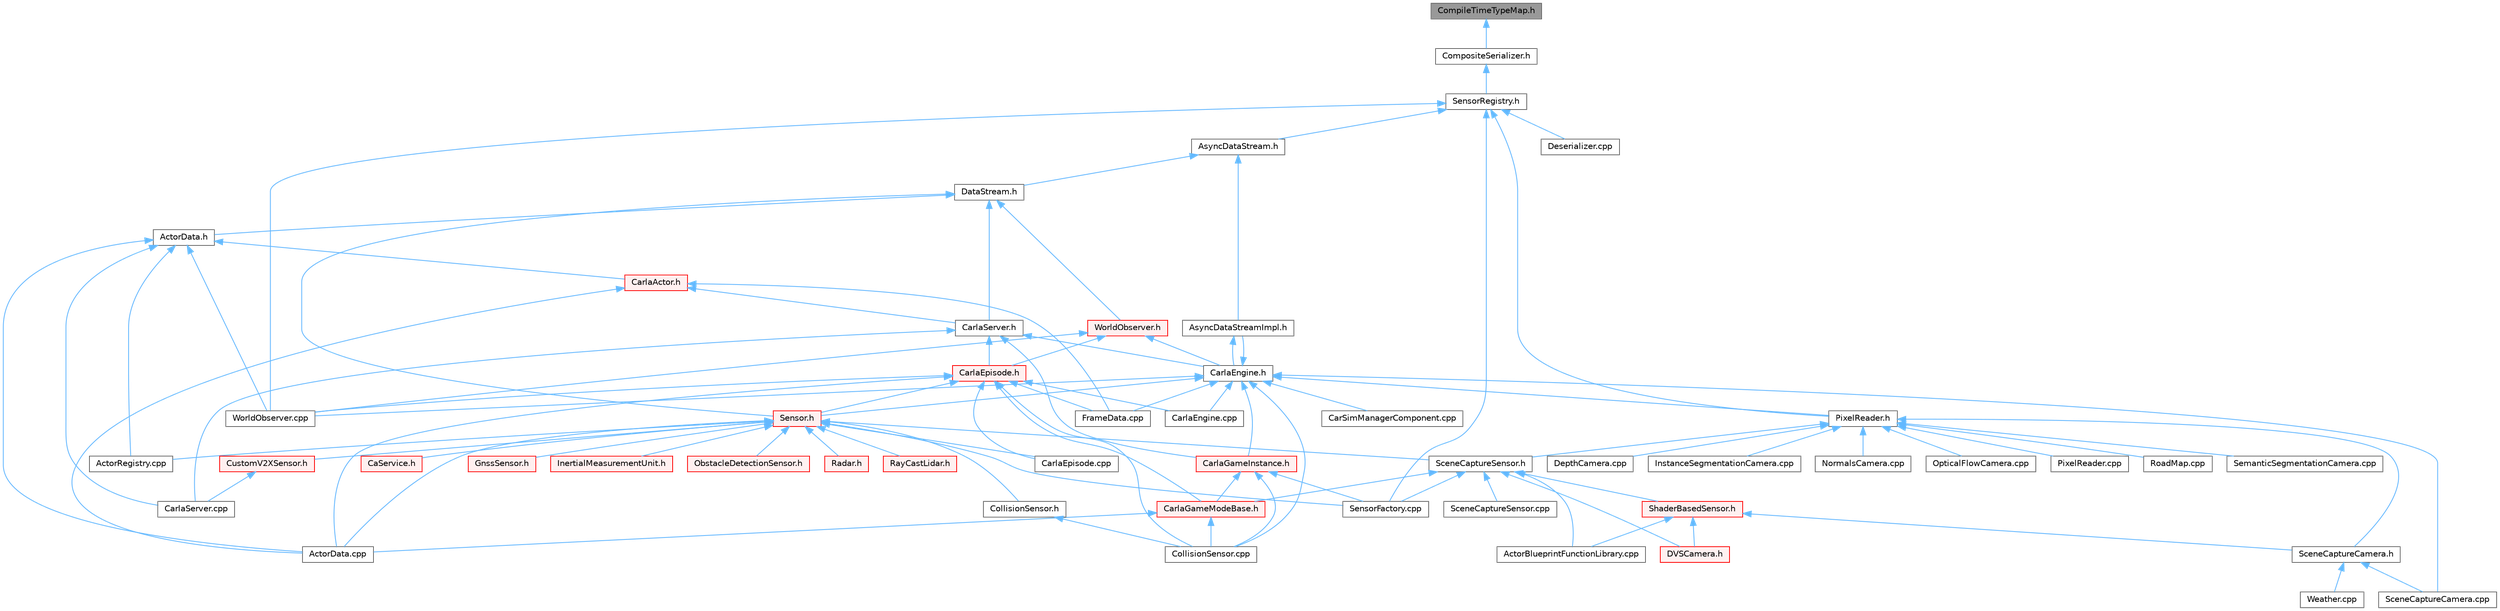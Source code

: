 digraph "CompileTimeTypeMap.h"
{
 // INTERACTIVE_SVG=YES
 // LATEX_PDF_SIZE
  bgcolor="transparent";
  edge [fontname=Helvetica,fontsize=10,labelfontname=Helvetica,labelfontsize=10];
  node [fontname=Helvetica,fontsize=10,shape=box,height=0.2,width=0.4];
  Node1 [id="Node000001",label="CompileTimeTypeMap.h",height=0.2,width=0.4,color="gray40", fillcolor="grey60", style="filled", fontcolor="black",tooltip=" "];
  Node1 -> Node2 [id="edge1_Node000001_Node000002",dir="back",color="steelblue1",style="solid",tooltip=" "];
  Node2 [id="Node000002",label="CompositeSerializer.h",height=0.2,width=0.4,color="grey40", fillcolor="white", style="filled",URL="$d0/dc9/CompositeSerializer_8h.html",tooltip=" "];
  Node2 -> Node3 [id="edge2_Node000002_Node000003",dir="back",color="steelblue1",style="solid",tooltip=" "];
  Node3 [id="Node000003",label="SensorRegistry.h",height=0.2,width=0.4,color="grey40", fillcolor="white", style="filled",URL="$d4/d03/SensorRegistry_8h.html",tooltip=" "];
  Node3 -> Node4 [id="edge3_Node000003_Node000004",dir="back",color="steelblue1",style="solid",tooltip=" "];
  Node4 [id="Node000004",label="AsyncDataStream.h",height=0.2,width=0.4,color="grey40", fillcolor="white", style="filled",URL="$d9/d4d/AsyncDataStream_8h.html",tooltip=" "];
  Node4 -> Node5 [id="edge4_Node000004_Node000005",dir="back",color="steelblue1",style="solid",tooltip=" "];
  Node5 [id="Node000005",label="AsyncDataStreamImpl.h",height=0.2,width=0.4,color="grey40", fillcolor="white", style="filled",URL="$d0/d17/AsyncDataStreamImpl_8h.html",tooltip=" "];
  Node5 -> Node6 [id="edge5_Node000005_Node000006",dir="back",color="steelblue1",style="solid",tooltip=" "];
  Node6 [id="Node000006",label="CarlaEngine.h",height=0.2,width=0.4,color="grey40", fillcolor="white", style="filled",URL="$d0/d11/CarlaEngine_8h.html",tooltip=" "];
  Node6 -> Node5 [id="edge6_Node000006_Node000005",dir="back",color="steelblue1",style="solid",tooltip=" "];
  Node6 -> Node7 [id="edge7_Node000006_Node000007",dir="back",color="steelblue1",style="solid",tooltip=" "];
  Node7 [id="Node000007",label="CarSimManagerComponent.cpp",height=0.2,width=0.4,color="grey40", fillcolor="white", style="filled",URL="$d2/d56/CarSimManagerComponent_8cpp.html",tooltip=" "];
  Node6 -> Node8 [id="edge8_Node000006_Node000008",dir="back",color="steelblue1",style="solid",tooltip=" "];
  Node8 [id="Node000008",label="CarlaEngine.cpp",height=0.2,width=0.4,color="grey40", fillcolor="white", style="filled",URL="$d6/da1/CarlaEngine_8cpp.html",tooltip=" "];
  Node6 -> Node9 [id="edge9_Node000006_Node000009",dir="back",color="steelblue1",style="solid",tooltip=" "];
  Node9 [id="Node000009",label="CarlaGameInstance.h",height=0.2,width=0.4,color="red", fillcolor="#FFF0F0", style="filled",URL="$d2/dba/CarlaGameInstance_8h.html",tooltip=" "];
  Node9 -> Node11 [id="edge10_Node000009_Node000011",dir="back",color="steelblue1",style="solid",tooltip=" "];
  Node11 [id="Node000011",label="CarlaGameModeBase.h",height=0.2,width=0.4,color="red", fillcolor="#FFF0F0", style="filled",URL="$d3/d49/CarlaGameModeBase_8h.html",tooltip=" "];
  Node11 -> Node12 [id="edge11_Node000011_Node000012",dir="back",color="steelblue1",style="solid",tooltip=" "];
  Node12 [id="Node000012",label="ActorData.cpp",height=0.2,width=0.4,color="grey40", fillcolor="white", style="filled",URL="$da/d7f/ActorData_8cpp.html",tooltip=" "];
  Node11 -> Node43 [id="edge12_Node000011_Node000043",dir="back",color="steelblue1",style="solid",tooltip=" "];
  Node43 [id="Node000043",label="CollisionSensor.cpp",height=0.2,width=0.4,color="grey40", fillcolor="white", style="filled",URL="$da/df0/CollisionSensor_8cpp.html",tooltip=" "];
  Node9 -> Node43 [id="edge13_Node000009_Node000043",dir="back",color="steelblue1",style="solid",tooltip=" "];
  Node9 -> Node33 [id="edge14_Node000009_Node000033",dir="back",color="steelblue1",style="solid",tooltip=" "];
  Node33 [id="Node000033",label="SensorFactory.cpp",height=0.2,width=0.4,color="grey40", fillcolor="white", style="filled",URL="$d0/dde/SensorFactory_8cpp.html",tooltip=" "];
  Node6 -> Node43 [id="edge15_Node000006_Node000043",dir="back",color="steelblue1",style="solid",tooltip=" "];
  Node6 -> Node25 [id="edge16_Node000006_Node000025",dir="back",color="steelblue1",style="solid",tooltip=" "];
  Node25 [id="Node000025",label="FrameData.cpp",height=0.2,width=0.4,color="grey40", fillcolor="white", style="filled",URL="$df/d8a/FrameData_8cpp.html",tooltip=" "];
  Node6 -> Node47 [id="edge17_Node000006_Node000047",dir="back",color="steelblue1",style="solid",tooltip=" "];
  Node47 [id="Node000047",label="PixelReader.h",height=0.2,width=0.4,color="grey40", fillcolor="white", style="filled",URL="$df/d2e/PixelReader_8h.html",tooltip=" "];
  Node47 -> Node48 [id="edge18_Node000047_Node000048",dir="back",color="steelblue1",style="solid",tooltip=" "];
  Node48 [id="Node000048",label="DepthCamera.cpp",height=0.2,width=0.4,color="grey40", fillcolor="white", style="filled",URL="$d7/d0e/DepthCamera_8cpp.html",tooltip=" "];
  Node47 -> Node49 [id="edge19_Node000047_Node000049",dir="back",color="steelblue1",style="solid",tooltip=" "];
  Node49 [id="Node000049",label="InstanceSegmentationCamera.cpp",height=0.2,width=0.4,color="grey40", fillcolor="white", style="filled",URL="$d6/dcd/InstanceSegmentationCamera_8cpp.html",tooltip=" "];
  Node47 -> Node50 [id="edge20_Node000047_Node000050",dir="back",color="steelblue1",style="solid",tooltip=" "];
  Node50 [id="Node000050",label="NormalsCamera.cpp",height=0.2,width=0.4,color="grey40", fillcolor="white", style="filled",URL="$d6/d81/NormalsCamera_8cpp.html",tooltip=" "];
  Node47 -> Node51 [id="edge21_Node000047_Node000051",dir="back",color="steelblue1",style="solid",tooltip=" "];
  Node51 [id="Node000051",label="OpticalFlowCamera.cpp",height=0.2,width=0.4,color="grey40", fillcolor="white", style="filled",URL="$d0/d58/OpticalFlowCamera_8cpp.html",tooltip=" "];
  Node47 -> Node52 [id="edge22_Node000047_Node000052",dir="back",color="steelblue1",style="solid",tooltip=" "];
  Node52 [id="Node000052",label="PixelReader.cpp",height=0.2,width=0.4,color="grey40", fillcolor="white", style="filled",URL="$dc/db0/PixelReader_8cpp.html",tooltip=" "];
  Node47 -> Node53 [id="edge23_Node000047_Node000053",dir="back",color="steelblue1",style="solid",tooltip=" "];
  Node53 [id="Node000053",label="RoadMap.cpp",height=0.2,width=0.4,color="grey40", fillcolor="white", style="filled",URL="$d2/de5/RoadMap_8cpp.html",tooltip=" "];
  Node47 -> Node54 [id="edge24_Node000047_Node000054",dir="back",color="steelblue1",style="solid",tooltip=" "];
  Node54 [id="Node000054",label="SceneCaptureCamera.h",height=0.2,width=0.4,color="grey40", fillcolor="white", style="filled",URL="$dc/d56/SceneCaptureCamera_8h.html",tooltip=" "];
  Node54 -> Node55 [id="edge25_Node000054_Node000055",dir="back",color="steelblue1",style="solid",tooltip=" "];
  Node55 [id="Node000055",label="SceneCaptureCamera.cpp",height=0.2,width=0.4,color="grey40", fillcolor="white", style="filled",URL="$d1/dec/SceneCaptureCamera_8cpp.html",tooltip=" "];
  Node54 -> Node56 [id="edge26_Node000054_Node000056",dir="back",color="steelblue1",style="solid",tooltip=" "];
  Node56 [id="Node000056",label="Weather.cpp",height=0.2,width=0.4,color="grey40", fillcolor="white", style="filled",URL="$d2/d0f/Weather_8cpp.html",tooltip=" "];
  Node47 -> Node57 [id="edge27_Node000047_Node000057",dir="back",color="steelblue1",style="solid",tooltip=" "];
  Node57 [id="Node000057",label="SceneCaptureSensor.h",height=0.2,width=0.4,color="grey40", fillcolor="white", style="filled",URL="$d8/d95/SceneCaptureSensor_8h.html",tooltip=" "];
  Node57 -> Node58 [id="edge28_Node000057_Node000058",dir="back",color="steelblue1",style="solid",tooltip=" "];
  Node58 [id="Node000058",label="ActorBlueprintFunctionLibrary.cpp",height=0.2,width=0.4,color="grey40", fillcolor="white", style="filled",URL="$dd/d08/ActorBlueprintFunctionLibrary_8cpp.html",tooltip=" "];
  Node57 -> Node11 [id="edge29_Node000057_Node000011",dir="back",color="steelblue1",style="solid",tooltip=" "];
  Node57 -> Node59 [id="edge30_Node000057_Node000059",dir="back",color="steelblue1",style="solid",tooltip=" "];
  Node59 [id="Node000059",label="DVSCamera.h",height=0.2,width=0.4,color="red", fillcolor="#FFF0F0", style="filled",URL="$d6/db9/DVSCamera_8h.html",tooltip=" "];
  Node57 -> Node31 [id="edge31_Node000057_Node000031",dir="back",color="steelblue1",style="solid",tooltip=" "];
  Node31 [id="Node000031",label="SceneCaptureSensor.cpp",height=0.2,width=0.4,color="grey40", fillcolor="white", style="filled",URL="$db/d2d/SceneCaptureSensor_8cpp.html",tooltip=" "];
  Node57 -> Node33 [id="edge32_Node000057_Node000033",dir="back",color="steelblue1",style="solid",tooltip=" "];
  Node57 -> Node61 [id="edge33_Node000057_Node000061",dir="back",color="steelblue1",style="solid",tooltip=" "];
  Node61 [id="Node000061",label="ShaderBasedSensor.h",height=0.2,width=0.4,color="red", fillcolor="#FFF0F0", style="filled",URL="$da/d69/ShaderBasedSensor_8h.html",tooltip=" "];
  Node61 -> Node58 [id="edge34_Node000061_Node000058",dir="back",color="steelblue1",style="solid",tooltip=" "];
  Node61 -> Node59 [id="edge35_Node000061_Node000059",dir="back",color="steelblue1",style="solid",tooltip=" "];
  Node61 -> Node54 [id="edge36_Node000061_Node000054",dir="back",color="steelblue1",style="solid",tooltip=" "];
  Node47 -> Node71 [id="edge37_Node000047_Node000071",dir="back",color="steelblue1",style="solid",tooltip=" "];
  Node71 [id="Node000071",label="SemanticSegmentationCamera.cpp",height=0.2,width=0.4,color="grey40", fillcolor="white", style="filled",URL="$d9/d38/SemanticSegmentationCamera_8cpp.html",tooltip=" "];
  Node6 -> Node55 [id="edge38_Node000006_Node000055",dir="back",color="steelblue1",style="solid",tooltip=" "];
  Node6 -> Node73 [id="edge39_Node000006_Node000073",dir="back",color="steelblue1",style="solid",tooltip=" "];
  Node73 [id="Node000073",label="Sensor.h",height=0.2,width=0.4,color="red", fillcolor="#FFF0F0", style="filled",URL="$d7/d7d/Unreal_2CarlaUE4_2Plugins_2Carla_2Source_2Carla_2Sensor_2Sensor_8h.html",tooltip=" "];
  Node73 -> Node12 [id="edge40_Node000073_Node000012",dir="back",color="steelblue1",style="solid",tooltip=" "];
  Node73 -> Node74 [id="edge41_Node000073_Node000074",dir="back",color="steelblue1",style="solid",tooltip=" "];
  Node74 [id="Node000074",label="ActorRegistry.cpp",height=0.2,width=0.4,color="grey40", fillcolor="white", style="filled",URL="$d3/df3/ActorRegistry_8cpp.html",tooltip=" "];
  Node73 -> Node75 [id="edge42_Node000073_Node000075",dir="back",color="steelblue1",style="solid",tooltip=" "];
  Node75 [id="Node000075",label="CaService.h",height=0.2,width=0.4,color="red", fillcolor="#FFF0F0", style="filled",URL="$df/dd8/CaService_8h.html",tooltip=" "];
  Node73 -> Node17 [id="edge43_Node000073_Node000017",dir="back",color="steelblue1",style="solid",tooltip=" "];
  Node17 [id="Node000017",label="CarlaEpisode.cpp",height=0.2,width=0.4,color="grey40", fillcolor="white", style="filled",URL="$d6/dd9/CarlaEpisode_8cpp.html",tooltip=" "];
  Node73 -> Node92 [id="edge44_Node000073_Node000092",dir="back",color="steelblue1",style="solid",tooltip=" "];
  Node92 [id="Node000092",label="CollisionSensor.h",height=0.2,width=0.4,color="grey40", fillcolor="white", style="filled",URL="$d3/dd6/CollisionSensor_8h.html",tooltip=" "];
  Node92 -> Node43 [id="edge45_Node000092_Node000043",dir="back",color="steelblue1",style="solid",tooltip=" "];
  Node73 -> Node93 [id="edge46_Node000073_Node000093",dir="back",color="steelblue1",style="solid",tooltip=" "];
  Node93 [id="Node000093",label="CustomV2XSensor.h",height=0.2,width=0.4,color="red", fillcolor="#FFF0F0", style="filled",URL="$df/d4b/CustomV2XSensor_8h.html",tooltip=" "];
  Node93 -> Node20 [id="edge47_Node000093_Node000020",dir="back",color="steelblue1",style="solid",tooltip=" "];
  Node20 [id="Node000020",label="CarlaServer.cpp",height=0.2,width=0.4,color="grey40", fillcolor="white", style="filled",URL="$db/d6c/CarlaServer_8cpp.html",tooltip=" "];
  Node73 -> Node94 [id="edge48_Node000073_Node000094",dir="back",color="steelblue1",style="solid",tooltip=" "];
  Node94 [id="Node000094",label="GnssSensor.h",height=0.2,width=0.4,color="red", fillcolor="#FFF0F0", style="filled",URL="$d9/d73/GnssSensor_8h.html",tooltip=" "];
  Node73 -> Node95 [id="edge49_Node000073_Node000095",dir="back",color="steelblue1",style="solid",tooltip=" "];
  Node95 [id="Node000095",label="InertialMeasurementUnit.h",height=0.2,width=0.4,color="red", fillcolor="#FFF0F0", style="filled",URL="$d7/dfa/InertialMeasurementUnit_8h.html",tooltip=" "];
  Node73 -> Node96 [id="edge50_Node000073_Node000096",dir="back",color="steelblue1",style="solid",tooltip=" "];
  Node96 [id="Node000096",label="ObstacleDetectionSensor.h",height=0.2,width=0.4,color="red", fillcolor="#FFF0F0", style="filled",URL="$d7/d55/ObstacleDetectionSensor_8h.html",tooltip=" "];
  Node73 -> Node97 [id="edge51_Node000073_Node000097",dir="back",color="steelblue1",style="solid",tooltip=" "];
  Node97 [id="Node000097",label="Radar.h",height=0.2,width=0.4,color="red", fillcolor="#FFF0F0", style="filled",URL="$d6/de9/Radar_8h.html",tooltip=" "];
  Node73 -> Node87 [id="edge52_Node000073_Node000087",dir="back",color="steelblue1",style="solid",tooltip=" "];
  Node87 [id="Node000087",label="RayCastLidar.h",height=0.2,width=0.4,color="red", fillcolor="#FFF0F0", style="filled",URL="$d1/d53/RayCastLidar_8h.html",tooltip=" "];
  Node73 -> Node57 [id="edge53_Node000073_Node000057",dir="back",color="steelblue1",style="solid",tooltip=" "];
  Node73 -> Node33 [id="edge54_Node000073_Node000033",dir="back",color="steelblue1",style="solid",tooltip=" "];
  Node6 -> Node99 [id="edge55_Node000006_Node000099",dir="back",color="steelblue1",style="solid",tooltip=" "];
  Node99 [id="Node000099",label="WorldObserver.cpp",height=0.2,width=0.4,color="grey40", fillcolor="white", style="filled",URL="$d9/de7/WorldObserver_8cpp.html",tooltip=" "];
  Node4 -> Node100 [id="edge56_Node000004_Node000100",dir="back",color="steelblue1",style="solid",tooltip=" "];
  Node100 [id="Node000100",label="DataStream.h",height=0.2,width=0.4,color="grey40", fillcolor="white", style="filled",URL="$da/dd9/DataStream_8h.html",tooltip=" "];
  Node100 -> Node101 [id="edge57_Node000100_Node000101",dir="back",color="steelblue1",style="solid",tooltip=" "];
  Node101 [id="Node000101",label="ActorData.h",height=0.2,width=0.4,color="grey40", fillcolor="white", style="filled",URL="$de/d7d/ActorData_8h.html",tooltip=" "];
  Node101 -> Node12 [id="edge58_Node000101_Node000012",dir="back",color="steelblue1",style="solid",tooltip=" "];
  Node101 -> Node74 [id="edge59_Node000101_Node000074",dir="back",color="steelblue1",style="solid",tooltip=" "];
  Node101 -> Node102 [id="edge60_Node000101_Node000102",dir="back",color="steelblue1",style="solid",tooltip=" "];
  Node102 [id="Node000102",label="CarlaActor.h",height=0.2,width=0.4,color="red", fillcolor="#FFF0F0", style="filled",URL="$de/d36/CarlaActor_8h.html",tooltip=" "];
  Node102 -> Node12 [id="edge61_Node000102_Node000012",dir="back",color="steelblue1",style="solid",tooltip=" "];
  Node102 -> Node111 [id="edge62_Node000102_Node000111",dir="back",color="steelblue1",style="solid",tooltip=" "];
  Node111 [id="Node000111",label="CarlaServer.h",height=0.2,width=0.4,color="grey40", fillcolor="white", style="filled",URL="$d0/d35/CarlaServer_8h.html",tooltip=" "];
  Node111 -> Node6 [id="edge63_Node000111_Node000006",dir="back",color="steelblue1",style="solid",tooltip=" "];
  Node111 -> Node105 [id="edge64_Node000111_Node000105",dir="back",color="steelblue1",style="solid",tooltip=" "];
  Node105 [id="Node000105",label="CarlaEpisode.h",height=0.2,width=0.4,color="red", fillcolor="#FFF0F0", style="filled",URL="$de/db8/CarlaEpisode_8h.html",tooltip=" "];
  Node105 -> Node12 [id="edge65_Node000105_Node000012",dir="back",color="steelblue1",style="solid",tooltip=" "];
  Node105 -> Node8 [id="edge66_Node000105_Node000008",dir="back",color="steelblue1",style="solid",tooltip=" "];
  Node105 -> Node17 [id="edge67_Node000105_Node000017",dir="back",color="steelblue1",style="solid",tooltip=" "];
  Node105 -> Node11 [id="edge68_Node000105_Node000011",dir="back",color="steelblue1",style="solid",tooltip=" "];
  Node105 -> Node43 [id="edge69_Node000105_Node000043",dir="back",color="steelblue1",style="solid",tooltip=" "];
  Node105 -> Node25 [id="edge70_Node000105_Node000025",dir="back",color="steelblue1",style="solid",tooltip=" "];
  Node105 -> Node73 [id="edge71_Node000105_Node000073",dir="back",color="steelblue1",style="solid",tooltip=" "];
  Node105 -> Node99 [id="edge72_Node000105_Node000099",dir="back",color="steelblue1",style="solid",tooltip=" "];
  Node111 -> Node9 [id="edge73_Node000111_Node000009",dir="back",color="steelblue1",style="solid",tooltip=" "];
  Node111 -> Node20 [id="edge74_Node000111_Node000020",dir="back",color="steelblue1",style="solid",tooltip=" "];
  Node102 -> Node25 [id="edge75_Node000102_Node000025",dir="back",color="steelblue1",style="solid",tooltip=" "];
  Node101 -> Node20 [id="edge76_Node000101_Node000020",dir="back",color="steelblue1",style="solid",tooltip=" "];
  Node101 -> Node99 [id="edge77_Node000101_Node000099",dir="back",color="steelblue1",style="solid",tooltip=" "];
  Node100 -> Node111 [id="edge78_Node000100_Node000111",dir="back",color="steelblue1",style="solid",tooltip=" "];
  Node100 -> Node73 [id="edge79_Node000100_Node000073",dir="back",color="steelblue1",style="solid",tooltip=" "];
  Node100 -> Node122 [id="edge80_Node000100_Node000122",dir="back",color="steelblue1",style="solid",tooltip=" "];
  Node122 [id="Node000122",label="WorldObserver.h",height=0.2,width=0.4,color="red", fillcolor="#FFF0F0", style="filled",URL="$d8/deb/WorldObserver_8h.html",tooltip=" "];
  Node122 -> Node6 [id="edge81_Node000122_Node000006",dir="back",color="steelblue1",style="solid",tooltip=" "];
  Node122 -> Node105 [id="edge82_Node000122_Node000105",dir="back",color="steelblue1",style="solid",tooltip=" "];
  Node122 -> Node99 [id="edge83_Node000122_Node000099",dir="back",color="steelblue1",style="solid",tooltip=" "];
  Node3 -> Node123 [id="edge84_Node000003_Node000123",dir="back",color="steelblue1",style="solid",tooltip=" "];
  Node123 [id="Node000123",label="Deserializer.cpp",height=0.2,width=0.4,color="grey40", fillcolor="white", style="filled",URL="$d0/d1a/Deserializer_8cpp.html",tooltip=" "];
  Node3 -> Node47 [id="edge85_Node000003_Node000047",dir="back",color="steelblue1",style="solid",tooltip=" "];
  Node3 -> Node33 [id="edge86_Node000003_Node000033",dir="back",color="steelblue1",style="solid",tooltip=" "];
  Node3 -> Node99 [id="edge87_Node000003_Node000099",dir="back",color="steelblue1",style="solid",tooltip=" "];
}
